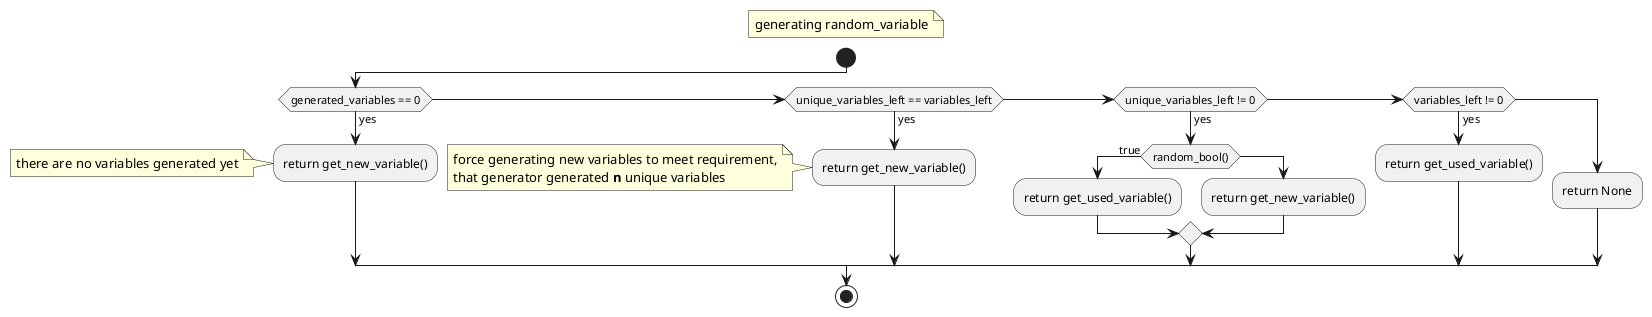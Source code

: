 @startuml

floating note: generating random_variable

start

if (generated_variables == 0) then (yes)
	:return get_new_variable();
	note: there are no variables generated yet
elseif (unique_variables_left == variables_left) then (yes)
	:return get_new_variable();
	note: force generating new variables to meet requirement,\nthat generator generated **n** unique variables
elseif (unique_variables_left != 0) then (yes)
	if (random_bool()) then (true)
		:return get_used_variable();
	else
		:return get_new_variable();
	endif
elseif (variables_left != 0) then (yes)
	:return get_used_variable();
else
	:return None;
endif

stop

@enduml

